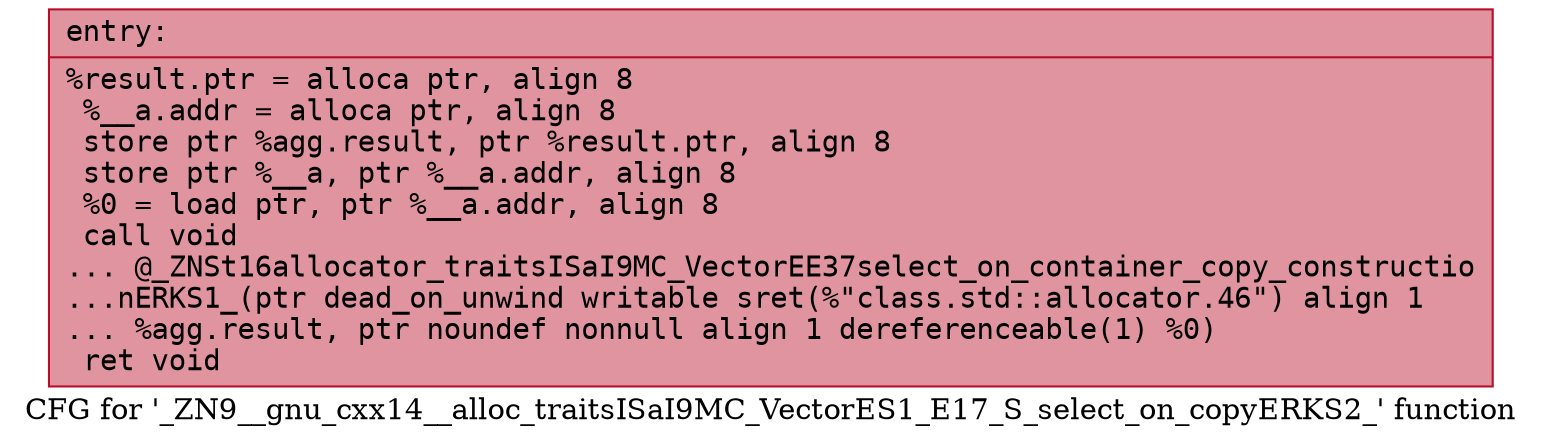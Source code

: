 digraph "CFG for '_ZN9__gnu_cxx14__alloc_traitsISaI9MC_VectorES1_E17_S_select_on_copyERKS2_' function" {
	label="CFG for '_ZN9__gnu_cxx14__alloc_traitsISaI9MC_VectorES1_E17_S_select_on_copyERKS2_' function";

	Node0x55dab4856b20 [shape=record,color="#b70d28ff", style=filled, fillcolor="#b70d2870" fontname="Courier",label="{entry:\l|  %result.ptr = alloca ptr, align 8\l  %__a.addr = alloca ptr, align 8\l  store ptr %agg.result, ptr %result.ptr, align 8\l  store ptr %__a, ptr %__a.addr, align 8\l  %0 = load ptr, ptr %__a.addr, align 8\l  call void\l... @_ZNSt16allocator_traitsISaI9MC_VectorEE37select_on_container_copy_constructio\l...nERKS1_(ptr dead_on_unwind writable sret(%\"class.std::allocator.46\") align 1\l... %agg.result, ptr noundef nonnull align 1 dereferenceable(1) %0)\l  ret void\l}"];
}
